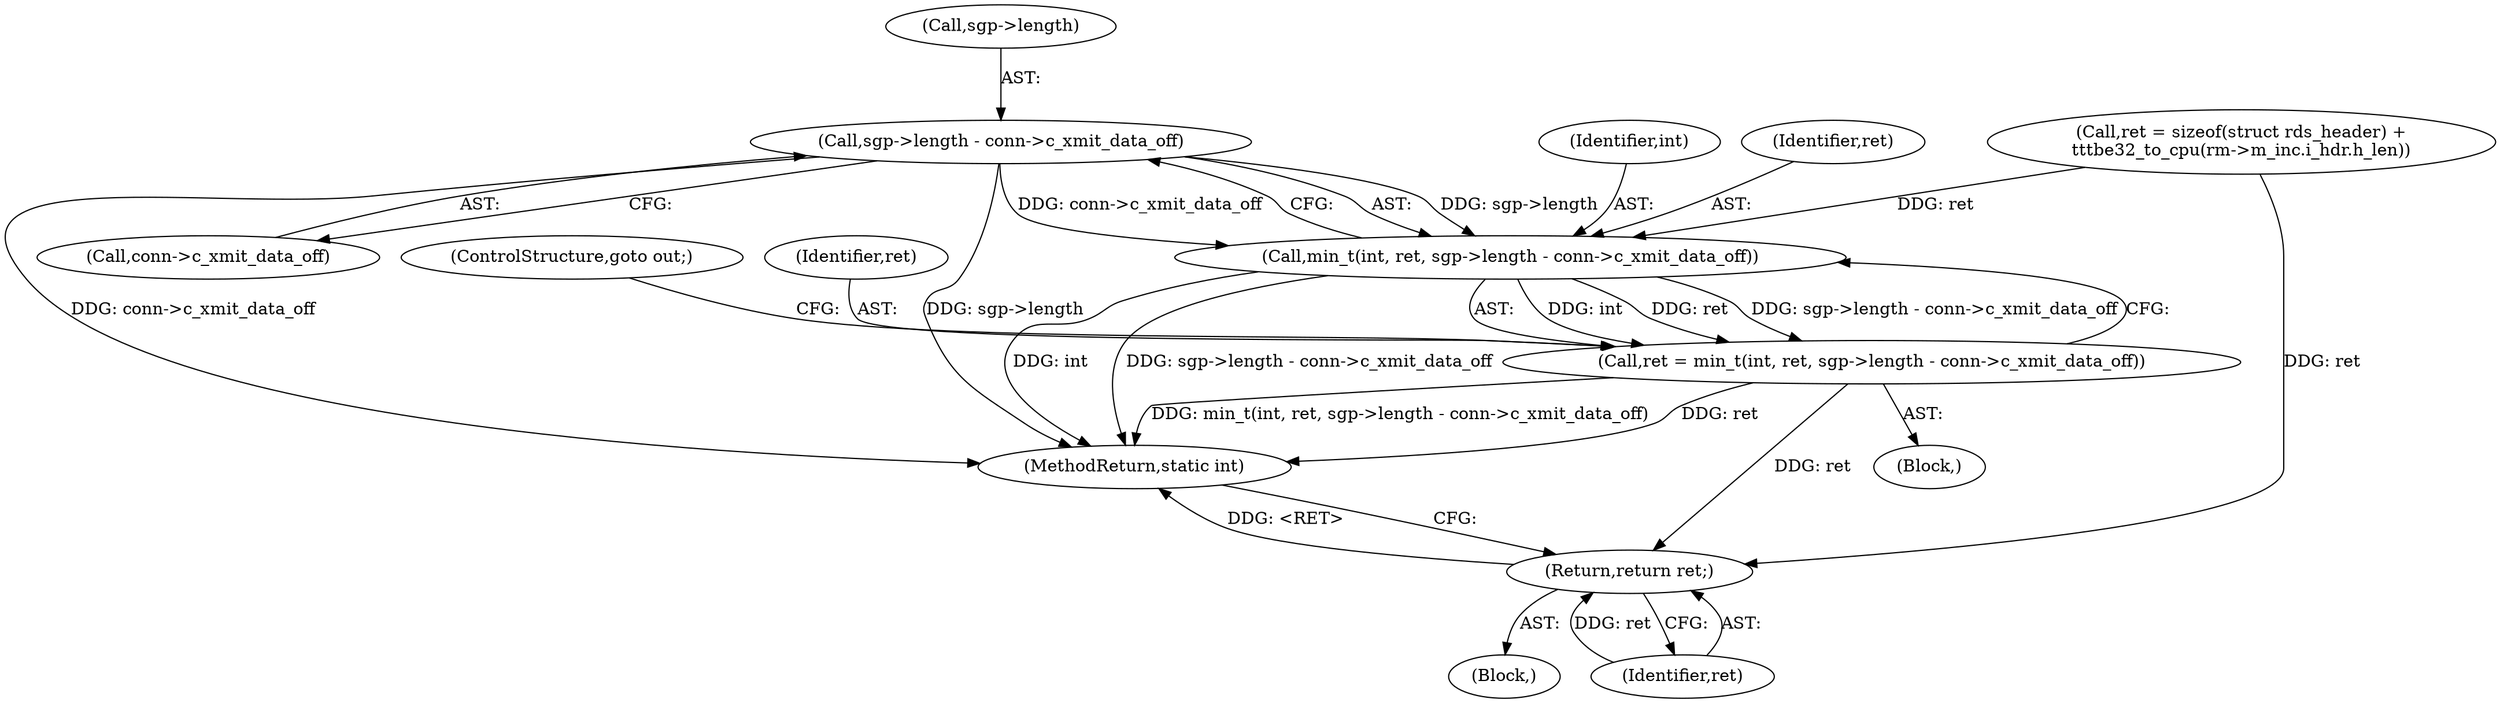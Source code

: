 digraph "0_linux_6094628bfd94323fc1cea05ec2c6affd98c18f7f_0@pointer" {
"1000158" [label="(Call,sgp->length - conn->c_xmit_data_off)"];
"1000155" [label="(Call,min_t(int, ret, sgp->length - conn->c_xmit_data_off))"];
"1000153" [label="(Call,ret = min_t(int, ret, sgp->length - conn->c_xmit_data_off))"];
"1000214" [label="(Return,return ret;)"];
"1000108" [label="(Block,)"];
"1000162" [label="(Call,conn->c_xmit_data_off)"];
"1000157" [label="(Identifier,ret)"];
"1000165" [label="(ControlStructure,goto out;)"];
"1000144" [label="(Block,)"];
"1000154" [label="(Identifier,ret)"];
"1000121" [label="(Call,ret = sizeof(struct rds_header) +\n\t\t\tbe32_to_cpu(rm->m_inc.i_hdr.h_len))"];
"1000216" [label="(MethodReturn,static int)"];
"1000214" [label="(Return,return ret;)"];
"1000215" [label="(Identifier,ret)"];
"1000159" [label="(Call,sgp->length)"];
"1000158" [label="(Call,sgp->length - conn->c_xmit_data_off)"];
"1000156" [label="(Identifier,int)"];
"1000155" [label="(Call,min_t(int, ret, sgp->length - conn->c_xmit_data_off))"];
"1000153" [label="(Call,ret = min_t(int, ret, sgp->length - conn->c_xmit_data_off))"];
"1000158" -> "1000155"  [label="AST: "];
"1000158" -> "1000162"  [label="CFG: "];
"1000159" -> "1000158"  [label="AST: "];
"1000162" -> "1000158"  [label="AST: "];
"1000155" -> "1000158"  [label="CFG: "];
"1000158" -> "1000216"  [label="DDG: sgp->length"];
"1000158" -> "1000216"  [label="DDG: conn->c_xmit_data_off"];
"1000158" -> "1000155"  [label="DDG: sgp->length"];
"1000158" -> "1000155"  [label="DDG: conn->c_xmit_data_off"];
"1000155" -> "1000153"  [label="AST: "];
"1000156" -> "1000155"  [label="AST: "];
"1000157" -> "1000155"  [label="AST: "];
"1000153" -> "1000155"  [label="CFG: "];
"1000155" -> "1000216"  [label="DDG: int"];
"1000155" -> "1000216"  [label="DDG: sgp->length - conn->c_xmit_data_off"];
"1000155" -> "1000153"  [label="DDG: int"];
"1000155" -> "1000153"  [label="DDG: ret"];
"1000155" -> "1000153"  [label="DDG: sgp->length - conn->c_xmit_data_off"];
"1000121" -> "1000155"  [label="DDG: ret"];
"1000153" -> "1000144"  [label="AST: "];
"1000154" -> "1000153"  [label="AST: "];
"1000165" -> "1000153"  [label="CFG: "];
"1000153" -> "1000216"  [label="DDG: ret"];
"1000153" -> "1000216"  [label="DDG: min_t(int, ret, sgp->length - conn->c_xmit_data_off)"];
"1000153" -> "1000214"  [label="DDG: ret"];
"1000214" -> "1000108"  [label="AST: "];
"1000214" -> "1000215"  [label="CFG: "];
"1000215" -> "1000214"  [label="AST: "];
"1000216" -> "1000214"  [label="CFG: "];
"1000214" -> "1000216"  [label="DDG: <RET>"];
"1000215" -> "1000214"  [label="DDG: ret"];
"1000121" -> "1000214"  [label="DDG: ret"];
}
